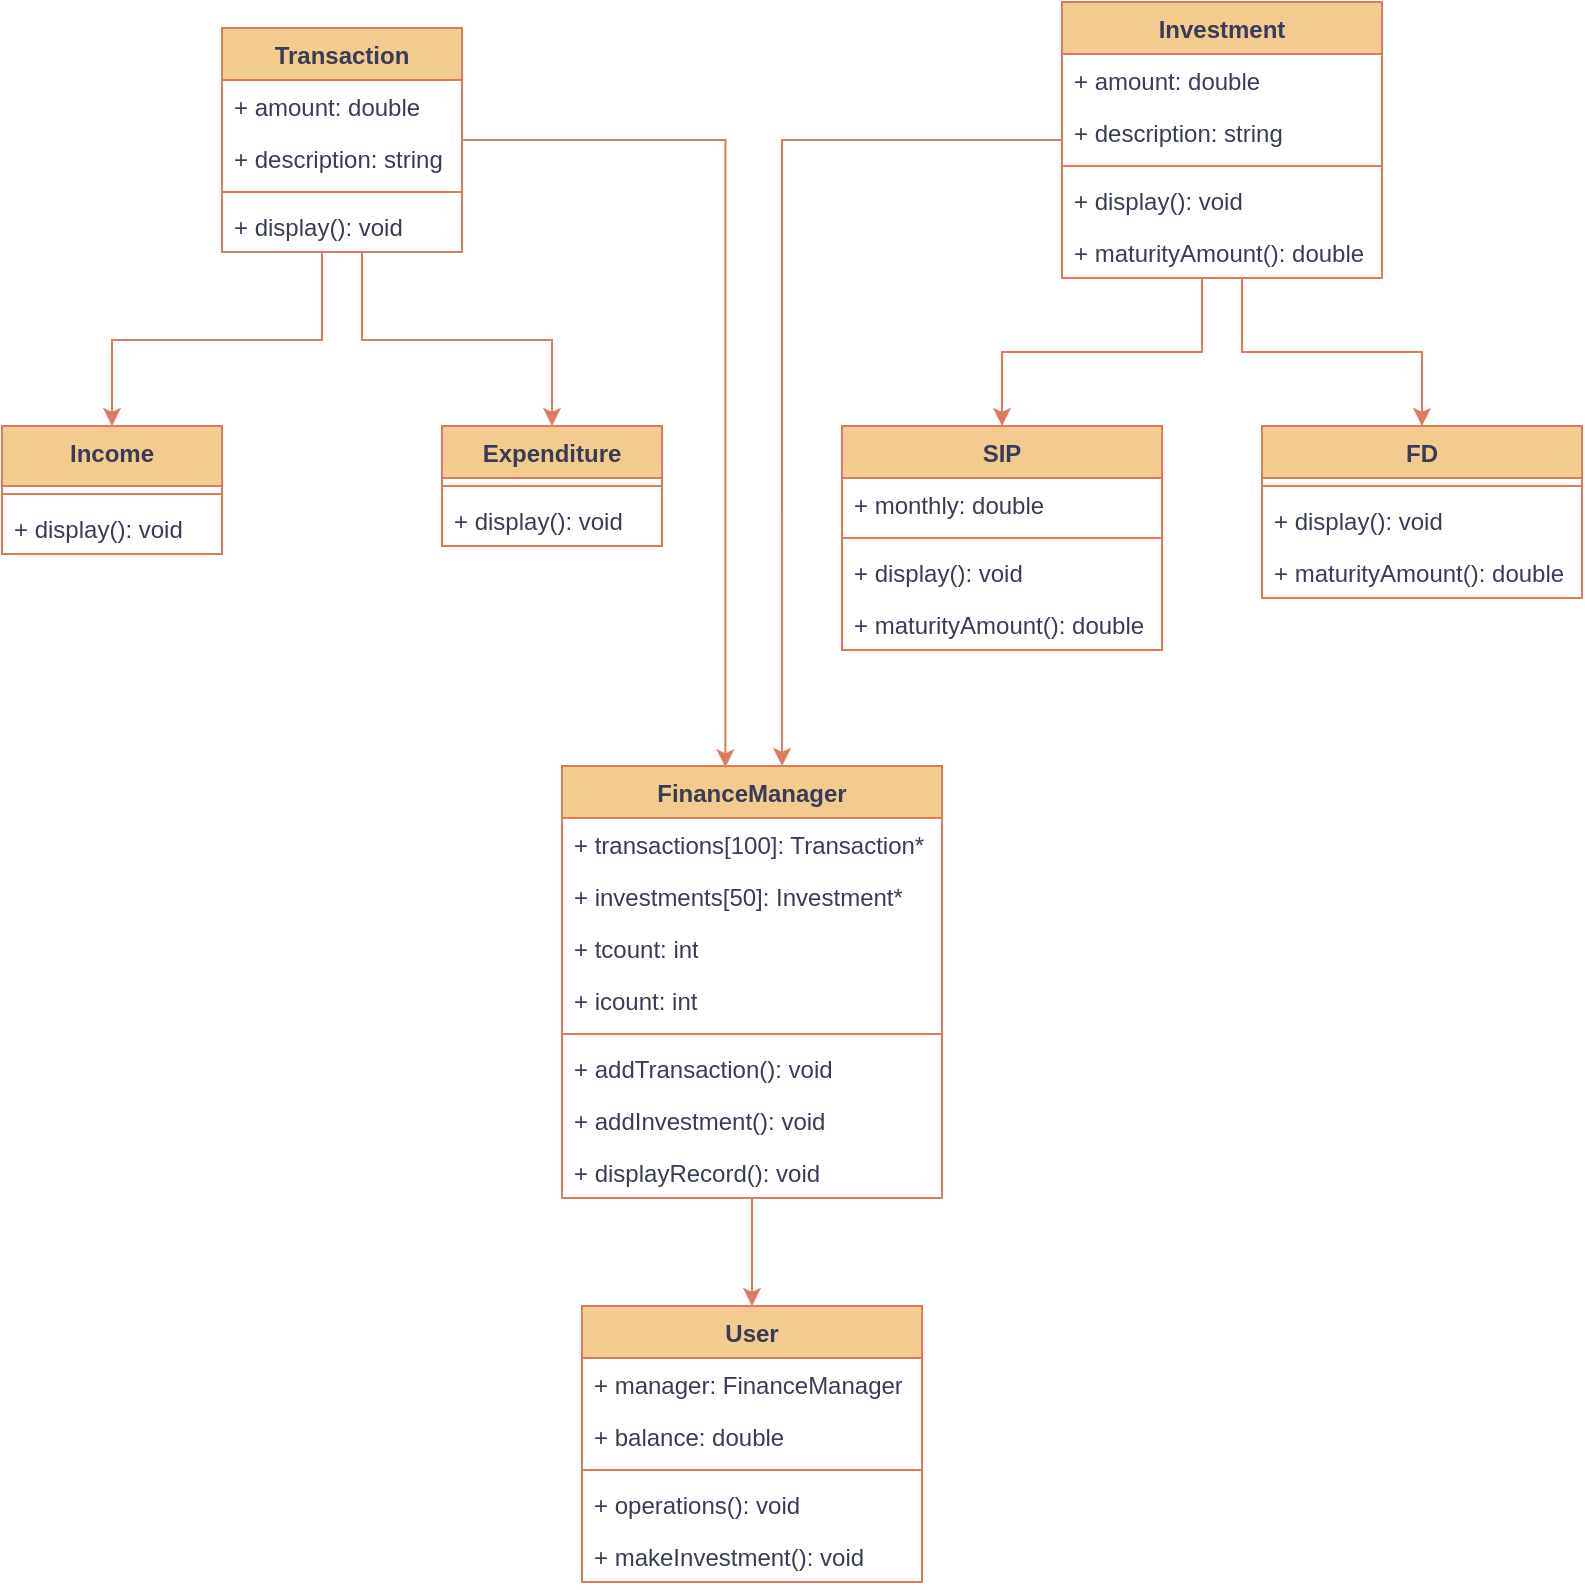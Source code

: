 <mxfile version="22.0.4" type="github">
  <diagram id="C5RBs43oDa-KdzZeNtuy" name="Page-1">
    <mxGraphModel dx="556" dy="1410" grid="1" gridSize="10" guides="1" tooltips="1" connect="1" arrows="1" fold="1" page="1" pageScale="1" pageWidth="827" pageHeight="1169" math="0" shadow="0">
      <root>
        <mxCell id="WIyWlLk6GJQsqaUBKTNV-0" />
        <mxCell id="WIyWlLk6GJQsqaUBKTNV-1" parent="WIyWlLk6GJQsqaUBKTNV-0" />
        <mxCell id="BJ9fGsOOvVmyCWyuW8PX-122" style="edgeStyle=orthogonalEdgeStyle;rounded=0;orthogonalLoop=1;jettySize=auto;html=1;strokeColor=#E07A5F;fontColor=#393C56;fillColor=#F2CC8F;" edge="1" parent="WIyWlLk6GJQsqaUBKTNV-1" source="BJ9fGsOOvVmyCWyuW8PX-73" target="BJ9fGsOOvVmyCWyuW8PX-78">
          <mxGeometry relative="1" as="geometry">
            <Array as="points">
              <mxPoint x="180" y="57" />
              <mxPoint x="75" y="57" />
            </Array>
          </mxGeometry>
        </mxCell>
        <mxCell id="BJ9fGsOOvVmyCWyuW8PX-123" style="edgeStyle=orthogonalEdgeStyle;rounded=0;orthogonalLoop=1;jettySize=auto;html=1;entryX=0.5;entryY=0;entryDx=0;entryDy=0;strokeColor=#E07A5F;fontColor=#393C56;fillColor=#F2CC8F;" edge="1" parent="WIyWlLk6GJQsqaUBKTNV-1" source="BJ9fGsOOvVmyCWyuW8PX-73" target="BJ9fGsOOvVmyCWyuW8PX-82">
          <mxGeometry relative="1" as="geometry">
            <Array as="points">
              <mxPoint x="200" y="57" />
              <mxPoint x="295" y="57" />
            </Array>
          </mxGeometry>
        </mxCell>
        <mxCell id="BJ9fGsOOvVmyCWyuW8PX-73" value="Transaction" style="swimlane;fontStyle=1;align=center;verticalAlign=top;childLayout=stackLayout;horizontal=1;startSize=26;horizontalStack=0;resizeParent=1;resizeParentMax=0;resizeLast=0;collapsible=1;marginBottom=0;whiteSpace=wrap;html=1;labelBackgroundColor=none;fillColor=#F2CC8F;strokeColor=#E07A5F;fontColor=#393C56;" vertex="1" parent="WIyWlLk6GJQsqaUBKTNV-1">
          <mxGeometry x="130" y="-99" width="120" height="112" as="geometry" />
        </mxCell>
        <mxCell id="BJ9fGsOOvVmyCWyuW8PX-74" value="+ amount: double" style="text;strokeColor=none;fillColor=none;align=left;verticalAlign=top;spacingLeft=4;spacingRight=4;overflow=hidden;rotatable=0;points=[[0,0.5],[1,0.5]];portConstraint=eastwest;whiteSpace=wrap;html=1;labelBackgroundColor=none;fontColor=#393C56;" vertex="1" parent="BJ9fGsOOvVmyCWyuW8PX-73">
          <mxGeometry y="26" width="120" height="26" as="geometry" />
        </mxCell>
        <mxCell id="BJ9fGsOOvVmyCWyuW8PX-86" value="+ description: string" style="text;strokeColor=none;fillColor=none;align=left;verticalAlign=top;spacingLeft=4;spacingRight=4;overflow=hidden;rotatable=0;points=[[0,0.5],[1,0.5]];portConstraint=eastwest;whiteSpace=wrap;html=1;labelBackgroundColor=none;fontColor=#393C56;" vertex="1" parent="BJ9fGsOOvVmyCWyuW8PX-73">
          <mxGeometry y="52" width="120" height="26" as="geometry" />
        </mxCell>
        <mxCell id="BJ9fGsOOvVmyCWyuW8PX-75" value="" style="line;strokeWidth=1;fillColor=none;align=left;verticalAlign=middle;spacingTop=-1;spacingLeft=3;spacingRight=3;rotatable=0;labelPosition=right;points=[];portConstraint=eastwest;strokeColor=#E07A5F;labelBackgroundColor=none;fontColor=#393C56;" vertex="1" parent="BJ9fGsOOvVmyCWyuW8PX-73">
          <mxGeometry y="78" width="120" height="8" as="geometry" />
        </mxCell>
        <mxCell id="BJ9fGsOOvVmyCWyuW8PX-76" value="+ display(): void" style="text;strokeColor=none;fillColor=none;align=left;verticalAlign=top;spacingLeft=4;spacingRight=4;overflow=hidden;rotatable=0;points=[[0,0.5],[1,0.5]];portConstraint=eastwest;whiteSpace=wrap;html=1;labelBackgroundColor=none;fontColor=#393C56;" vertex="1" parent="BJ9fGsOOvVmyCWyuW8PX-73">
          <mxGeometry y="86" width="120" height="26" as="geometry" />
        </mxCell>
        <mxCell id="BJ9fGsOOvVmyCWyuW8PX-78" value="Income&lt;br&gt;" style="swimlane;fontStyle=1;align=center;verticalAlign=top;childLayout=stackLayout;horizontal=1;startSize=30;horizontalStack=0;resizeParent=1;resizeParentMax=0;resizeLast=0;collapsible=1;marginBottom=0;whiteSpace=wrap;html=1;labelBackgroundColor=none;fillColor=#F2CC8F;strokeColor=#E07A5F;fontColor=#393C56;" vertex="1" parent="WIyWlLk6GJQsqaUBKTNV-1">
          <mxGeometry x="20" y="100" width="110" height="64" as="geometry" />
        </mxCell>
        <mxCell id="BJ9fGsOOvVmyCWyuW8PX-80" value="" style="line;strokeWidth=1;fillColor=none;align=left;verticalAlign=middle;spacingTop=-1;spacingLeft=3;spacingRight=3;rotatable=0;labelPosition=right;points=[];portConstraint=eastwest;strokeColor=#E07A5F;labelBackgroundColor=none;fontColor=#393C56;" vertex="1" parent="BJ9fGsOOvVmyCWyuW8PX-78">
          <mxGeometry y="30" width="110" height="8" as="geometry" />
        </mxCell>
        <mxCell id="BJ9fGsOOvVmyCWyuW8PX-81" value="+ display(): void" style="text;strokeColor=none;fillColor=none;align=left;verticalAlign=top;spacingLeft=4;spacingRight=4;overflow=hidden;rotatable=0;points=[[0,0.5],[1,0.5]];portConstraint=eastwest;whiteSpace=wrap;html=1;labelBackgroundColor=none;fontColor=#393C56;" vertex="1" parent="BJ9fGsOOvVmyCWyuW8PX-78">
          <mxGeometry y="38" width="110" height="26" as="geometry" />
        </mxCell>
        <mxCell id="BJ9fGsOOvVmyCWyuW8PX-82" value="Expenditure&lt;br&gt;" style="swimlane;fontStyle=1;align=center;verticalAlign=top;childLayout=stackLayout;horizontal=1;startSize=26;horizontalStack=0;resizeParent=1;resizeParentMax=0;resizeLast=0;collapsible=1;marginBottom=0;whiteSpace=wrap;html=1;labelBackgroundColor=none;fillColor=#F2CC8F;strokeColor=#E07A5F;fontColor=#393C56;" vertex="1" parent="WIyWlLk6GJQsqaUBKTNV-1">
          <mxGeometry x="240" y="100" width="110" height="60" as="geometry" />
        </mxCell>
        <mxCell id="BJ9fGsOOvVmyCWyuW8PX-83" value="" style="line;strokeWidth=1;fillColor=none;align=left;verticalAlign=middle;spacingTop=-1;spacingLeft=3;spacingRight=3;rotatable=0;labelPosition=right;points=[];portConstraint=eastwest;strokeColor=#E07A5F;labelBackgroundColor=none;fontColor=#393C56;" vertex="1" parent="BJ9fGsOOvVmyCWyuW8PX-82">
          <mxGeometry y="26" width="110" height="8" as="geometry" />
        </mxCell>
        <mxCell id="BJ9fGsOOvVmyCWyuW8PX-84" value="+ display(): void" style="text;strokeColor=none;fillColor=none;align=left;verticalAlign=top;spacingLeft=4;spacingRight=4;overflow=hidden;rotatable=0;points=[[0,0.5],[1,0.5]];portConstraint=eastwest;whiteSpace=wrap;html=1;labelBackgroundColor=none;fontColor=#393C56;" vertex="1" parent="BJ9fGsOOvVmyCWyuW8PX-82">
          <mxGeometry y="34" width="110" height="26" as="geometry" />
        </mxCell>
        <mxCell id="BJ9fGsOOvVmyCWyuW8PX-127" style="edgeStyle=orthogonalEdgeStyle;rounded=0;orthogonalLoop=1;jettySize=auto;html=1;entryX=0.5;entryY=0;entryDx=0;entryDy=0;strokeColor=#E07A5F;fontColor=#393C56;fillColor=#F2CC8F;" edge="1" parent="WIyWlLk6GJQsqaUBKTNV-1" source="BJ9fGsOOvVmyCWyuW8PX-87" target="BJ9fGsOOvVmyCWyuW8PX-93">
          <mxGeometry relative="1" as="geometry">
            <Array as="points">
              <mxPoint x="620" y="63" />
              <mxPoint x="520" y="63" />
            </Array>
          </mxGeometry>
        </mxCell>
        <mxCell id="BJ9fGsOOvVmyCWyuW8PX-128" style="edgeStyle=orthogonalEdgeStyle;rounded=0;orthogonalLoop=1;jettySize=auto;html=1;entryX=0.5;entryY=0;entryDx=0;entryDy=0;strokeColor=#E07A5F;fontColor=#393C56;fillColor=#F2CC8F;" edge="1" parent="WIyWlLk6GJQsqaUBKTNV-1" source="BJ9fGsOOvVmyCWyuW8PX-87" target="BJ9fGsOOvVmyCWyuW8PX-99">
          <mxGeometry relative="1" as="geometry">
            <Array as="points">
              <mxPoint x="640" y="63" />
              <mxPoint x="730" y="63" />
            </Array>
          </mxGeometry>
        </mxCell>
        <mxCell id="BJ9fGsOOvVmyCWyuW8PX-87" value="Investment" style="swimlane;fontStyle=1;align=center;verticalAlign=top;childLayout=stackLayout;horizontal=1;startSize=26;horizontalStack=0;resizeParent=1;resizeParentMax=0;resizeLast=0;collapsible=1;marginBottom=0;whiteSpace=wrap;html=1;labelBackgroundColor=none;fillColor=#F2CC8F;strokeColor=#E07A5F;fontColor=#393C56;" vertex="1" parent="WIyWlLk6GJQsqaUBKTNV-1">
          <mxGeometry x="550" y="-112" width="160" height="138" as="geometry" />
        </mxCell>
        <mxCell id="BJ9fGsOOvVmyCWyuW8PX-88" value="+ amount: double" style="text;strokeColor=none;fillColor=none;align=left;verticalAlign=top;spacingLeft=4;spacingRight=4;overflow=hidden;rotatable=0;points=[[0,0.5],[1,0.5]];portConstraint=eastwest;whiteSpace=wrap;html=1;labelBackgroundColor=none;fontColor=#393C56;" vertex="1" parent="BJ9fGsOOvVmyCWyuW8PX-87">
          <mxGeometry y="26" width="160" height="26" as="geometry" />
        </mxCell>
        <mxCell id="BJ9fGsOOvVmyCWyuW8PX-89" value="+ description: string" style="text;strokeColor=none;fillColor=none;align=left;verticalAlign=top;spacingLeft=4;spacingRight=4;overflow=hidden;rotatable=0;points=[[0,0.5],[1,0.5]];portConstraint=eastwest;whiteSpace=wrap;html=1;labelBackgroundColor=none;fontColor=#393C56;" vertex="1" parent="BJ9fGsOOvVmyCWyuW8PX-87">
          <mxGeometry y="52" width="160" height="26" as="geometry" />
        </mxCell>
        <mxCell id="BJ9fGsOOvVmyCWyuW8PX-90" value="" style="line;strokeWidth=1;fillColor=none;align=left;verticalAlign=middle;spacingTop=-1;spacingLeft=3;spacingRight=3;rotatable=0;labelPosition=right;points=[];portConstraint=eastwest;strokeColor=#E07A5F;labelBackgroundColor=none;fontColor=#393C56;" vertex="1" parent="BJ9fGsOOvVmyCWyuW8PX-87">
          <mxGeometry y="78" width="160" height="8" as="geometry" />
        </mxCell>
        <mxCell id="BJ9fGsOOvVmyCWyuW8PX-91" value="+ display(): void" style="text;strokeColor=none;fillColor=none;align=left;verticalAlign=top;spacingLeft=4;spacingRight=4;overflow=hidden;rotatable=0;points=[[0,0.5],[1,0.5]];portConstraint=eastwest;whiteSpace=wrap;html=1;labelBackgroundColor=none;fontColor=#393C56;" vertex="1" parent="BJ9fGsOOvVmyCWyuW8PX-87">
          <mxGeometry y="86" width="160" height="26" as="geometry" />
        </mxCell>
        <mxCell id="BJ9fGsOOvVmyCWyuW8PX-92" value="+ maturityAmount(): double" style="text;strokeColor=none;fillColor=none;align=left;verticalAlign=top;spacingLeft=4;spacingRight=4;overflow=hidden;rotatable=0;points=[[0,0.5],[1,0.5]];portConstraint=eastwest;whiteSpace=wrap;html=1;labelBackgroundColor=none;fontColor=#393C56;" vertex="1" parent="BJ9fGsOOvVmyCWyuW8PX-87">
          <mxGeometry y="112" width="160" height="26" as="geometry" />
        </mxCell>
        <mxCell id="BJ9fGsOOvVmyCWyuW8PX-93" value="SIP" style="swimlane;fontStyle=1;align=center;verticalAlign=top;childLayout=stackLayout;horizontal=1;startSize=26;horizontalStack=0;resizeParent=1;resizeParentMax=0;resizeLast=0;collapsible=1;marginBottom=0;whiteSpace=wrap;html=1;labelBackgroundColor=none;fillColor=#F2CC8F;strokeColor=#E07A5F;fontColor=#393C56;" vertex="1" parent="WIyWlLk6GJQsqaUBKTNV-1">
          <mxGeometry x="440" y="100" width="160" height="112" as="geometry" />
        </mxCell>
        <mxCell id="BJ9fGsOOvVmyCWyuW8PX-95" value="+ monthly: double" style="text;strokeColor=none;fillColor=none;align=left;verticalAlign=top;spacingLeft=4;spacingRight=4;overflow=hidden;rotatable=0;points=[[0,0.5],[1,0.5]];portConstraint=eastwest;whiteSpace=wrap;html=1;labelBackgroundColor=none;fontColor=#393C56;" vertex="1" parent="BJ9fGsOOvVmyCWyuW8PX-93">
          <mxGeometry y="26" width="160" height="26" as="geometry" />
        </mxCell>
        <mxCell id="BJ9fGsOOvVmyCWyuW8PX-96" value="" style="line;strokeWidth=1;fillColor=none;align=left;verticalAlign=middle;spacingTop=-1;spacingLeft=3;spacingRight=3;rotatable=0;labelPosition=right;points=[];portConstraint=eastwest;strokeColor=#E07A5F;labelBackgroundColor=none;fontColor=#393C56;" vertex="1" parent="BJ9fGsOOvVmyCWyuW8PX-93">
          <mxGeometry y="52" width="160" height="8" as="geometry" />
        </mxCell>
        <mxCell id="BJ9fGsOOvVmyCWyuW8PX-97" value="+ display(): void" style="text;strokeColor=none;fillColor=none;align=left;verticalAlign=top;spacingLeft=4;spacingRight=4;overflow=hidden;rotatable=0;points=[[0,0.5],[1,0.5]];portConstraint=eastwest;whiteSpace=wrap;html=1;labelBackgroundColor=none;fontColor=#393C56;" vertex="1" parent="BJ9fGsOOvVmyCWyuW8PX-93">
          <mxGeometry y="60" width="160" height="26" as="geometry" />
        </mxCell>
        <mxCell id="BJ9fGsOOvVmyCWyuW8PX-98" value="+ maturityAmount(): double" style="text;strokeColor=none;fillColor=none;align=left;verticalAlign=top;spacingLeft=4;spacingRight=4;overflow=hidden;rotatable=0;points=[[0,0.5],[1,0.5]];portConstraint=eastwest;whiteSpace=wrap;html=1;labelBackgroundColor=none;fontColor=#393C56;" vertex="1" parent="BJ9fGsOOvVmyCWyuW8PX-93">
          <mxGeometry y="86" width="160" height="26" as="geometry" />
        </mxCell>
        <mxCell id="BJ9fGsOOvVmyCWyuW8PX-99" value="FD" style="swimlane;fontStyle=1;align=center;verticalAlign=top;childLayout=stackLayout;horizontal=1;startSize=26;horizontalStack=0;resizeParent=1;resizeParentMax=0;resizeLast=0;collapsible=1;marginBottom=0;whiteSpace=wrap;html=1;labelBackgroundColor=none;fillColor=#F2CC8F;strokeColor=#E07A5F;fontColor=#393C56;" vertex="1" parent="WIyWlLk6GJQsqaUBKTNV-1">
          <mxGeometry x="650" y="100" width="160" height="86" as="geometry" />
        </mxCell>
        <mxCell id="BJ9fGsOOvVmyCWyuW8PX-101" value="" style="line;strokeWidth=1;fillColor=none;align=left;verticalAlign=middle;spacingTop=-1;spacingLeft=3;spacingRight=3;rotatable=0;labelPosition=right;points=[];portConstraint=eastwest;strokeColor=#E07A5F;labelBackgroundColor=none;fontColor=#393C56;" vertex="1" parent="BJ9fGsOOvVmyCWyuW8PX-99">
          <mxGeometry y="26" width="160" height="8" as="geometry" />
        </mxCell>
        <mxCell id="BJ9fGsOOvVmyCWyuW8PX-102" value="+ display(): void" style="text;strokeColor=none;fillColor=none;align=left;verticalAlign=top;spacingLeft=4;spacingRight=4;overflow=hidden;rotatable=0;points=[[0,0.5],[1,0.5]];portConstraint=eastwest;whiteSpace=wrap;html=1;labelBackgroundColor=none;fontColor=#393C56;" vertex="1" parent="BJ9fGsOOvVmyCWyuW8PX-99">
          <mxGeometry y="34" width="160" height="26" as="geometry" />
        </mxCell>
        <mxCell id="BJ9fGsOOvVmyCWyuW8PX-103" value="+ maturityAmount(): double" style="text;strokeColor=none;fillColor=none;align=left;verticalAlign=top;spacingLeft=4;spacingRight=4;overflow=hidden;rotatable=0;points=[[0,0.5],[1,0.5]];portConstraint=eastwest;whiteSpace=wrap;html=1;labelBackgroundColor=none;fontColor=#393C56;" vertex="1" parent="BJ9fGsOOvVmyCWyuW8PX-99">
          <mxGeometry y="60" width="160" height="26" as="geometry" />
        </mxCell>
        <mxCell id="BJ9fGsOOvVmyCWyuW8PX-129" style="edgeStyle=orthogonalEdgeStyle;rounded=0;orthogonalLoop=1;jettySize=auto;html=1;entryX=0.5;entryY=0;entryDx=0;entryDy=0;strokeColor=#E07A5F;fontColor=#393C56;fillColor=#F2CC8F;" edge="1" parent="WIyWlLk6GJQsqaUBKTNV-1" source="BJ9fGsOOvVmyCWyuW8PX-104" target="BJ9fGsOOvVmyCWyuW8PX-113">
          <mxGeometry relative="1" as="geometry" />
        </mxCell>
        <mxCell id="BJ9fGsOOvVmyCWyuW8PX-104" value="FinanceManager" style="swimlane;fontStyle=1;align=center;verticalAlign=top;childLayout=stackLayout;horizontal=1;startSize=26;horizontalStack=0;resizeParent=1;resizeParentMax=0;resizeLast=0;collapsible=1;marginBottom=0;whiteSpace=wrap;html=1;labelBackgroundColor=none;fillColor=#F2CC8F;strokeColor=#E07A5F;fontColor=#393C56;" vertex="1" parent="WIyWlLk6GJQsqaUBKTNV-1">
          <mxGeometry x="300" y="270" width="190" height="216" as="geometry" />
        </mxCell>
        <mxCell id="BJ9fGsOOvVmyCWyuW8PX-105" value="+ transactions[100]: Transaction*" style="text;strokeColor=none;fillColor=none;align=left;verticalAlign=top;spacingLeft=4;spacingRight=4;overflow=hidden;rotatable=0;points=[[0,0.5],[1,0.5]];portConstraint=eastwest;whiteSpace=wrap;html=1;labelBackgroundColor=none;fontColor=#393C56;" vertex="1" parent="BJ9fGsOOvVmyCWyuW8PX-104">
          <mxGeometry y="26" width="190" height="26" as="geometry" />
        </mxCell>
        <mxCell id="BJ9fGsOOvVmyCWyuW8PX-106" value="+ investments[50]: Investment*" style="text;strokeColor=none;fillColor=none;align=left;verticalAlign=top;spacingLeft=4;spacingRight=4;overflow=hidden;rotatable=0;points=[[0,0.5],[1,0.5]];portConstraint=eastwest;whiteSpace=wrap;html=1;labelBackgroundColor=none;fontColor=#393C56;" vertex="1" parent="BJ9fGsOOvVmyCWyuW8PX-104">
          <mxGeometry y="52" width="190" height="26" as="geometry" />
        </mxCell>
        <mxCell id="BJ9fGsOOvVmyCWyuW8PX-110" value="+ tcount: int" style="text;strokeColor=none;fillColor=none;align=left;verticalAlign=top;spacingLeft=4;spacingRight=4;overflow=hidden;rotatable=0;points=[[0,0.5],[1,0.5]];portConstraint=eastwest;whiteSpace=wrap;html=1;labelBackgroundColor=none;fontColor=#393C56;" vertex="1" parent="BJ9fGsOOvVmyCWyuW8PX-104">
          <mxGeometry y="78" width="190" height="26" as="geometry" />
        </mxCell>
        <mxCell id="BJ9fGsOOvVmyCWyuW8PX-111" value="+ icount: int" style="text;strokeColor=none;fillColor=none;align=left;verticalAlign=top;spacingLeft=4;spacingRight=4;overflow=hidden;rotatable=0;points=[[0,0.5],[1,0.5]];portConstraint=eastwest;whiteSpace=wrap;html=1;labelBackgroundColor=none;fontColor=#393C56;" vertex="1" parent="BJ9fGsOOvVmyCWyuW8PX-104">
          <mxGeometry y="104" width="190" height="26" as="geometry" />
        </mxCell>
        <mxCell id="BJ9fGsOOvVmyCWyuW8PX-107" value="" style="line;strokeWidth=1;fillColor=none;align=left;verticalAlign=middle;spacingTop=-1;spacingLeft=3;spacingRight=3;rotatable=0;labelPosition=right;points=[];portConstraint=eastwest;strokeColor=#E07A5F;labelBackgroundColor=none;fontColor=#393C56;" vertex="1" parent="BJ9fGsOOvVmyCWyuW8PX-104">
          <mxGeometry y="130" width="190" height="8" as="geometry" />
        </mxCell>
        <mxCell id="BJ9fGsOOvVmyCWyuW8PX-108" value="+ addTransaction(): void" style="text;strokeColor=none;fillColor=none;align=left;verticalAlign=top;spacingLeft=4;spacingRight=4;overflow=hidden;rotatable=0;points=[[0,0.5],[1,0.5]];portConstraint=eastwest;whiteSpace=wrap;html=1;labelBackgroundColor=none;fontColor=#393C56;" vertex="1" parent="BJ9fGsOOvVmyCWyuW8PX-104">
          <mxGeometry y="138" width="190" height="26" as="geometry" />
        </mxCell>
        <mxCell id="BJ9fGsOOvVmyCWyuW8PX-109" value="+ addInvestment(): void" style="text;strokeColor=none;fillColor=none;align=left;verticalAlign=top;spacingLeft=4;spacingRight=4;overflow=hidden;rotatable=0;points=[[0,0.5],[1,0.5]];portConstraint=eastwest;whiteSpace=wrap;html=1;labelBackgroundColor=none;fontColor=#393C56;" vertex="1" parent="BJ9fGsOOvVmyCWyuW8PX-104">
          <mxGeometry y="164" width="190" height="26" as="geometry" />
        </mxCell>
        <mxCell id="BJ9fGsOOvVmyCWyuW8PX-112" value="+ displayRecord(): void" style="text;strokeColor=none;fillColor=none;align=left;verticalAlign=top;spacingLeft=4;spacingRight=4;overflow=hidden;rotatable=0;points=[[0,0.5],[1,0.5]];portConstraint=eastwest;whiteSpace=wrap;html=1;labelBackgroundColor=none;fontColor=#393C56;" vertex="1" parent="BJ9fGsOOvVmyCWyuW8PX-104">
          <mxGeometry y="190" width="190" height="26" as="geometry" />
        </mxCell>
        <mxCell id="BJ9fGsOOvVmyCWyuW8PX-113" value="User&lt;br&gt;" style="swimlane;fontStyle=1;align=center;verticalAlign=top;childLayout=stackLayout;horizontal=1;startSize=26;horizontalStack=0;resizeParent=1;resizeParentMax=0;resizeLast=0;collapsible=1;marginBottom=0;whiteSpace=wrap;html=1;labelBackgroundColor=none;fillColor=#F2CC8F;strokeColor=#E07A5F;fontColor=#393C56;" vertex="1" parent="WIyWlLk6GJQsqaUBKTNV-1">
          <mxGeometry x="310" y="540" width="170" height="138" as="geometry" />
        </mxCell>
        <mxCell id="BJ9fGsOOvVmyCWyuW8PX-114" value="+ manager: FinanceManager" style="text;strokeColor=none;fillColor=none;align=left;verticalAlign=top;spacingLeft=4;spacingRight=4;overflow=hidden;rotatable=0;points=[[0,0.5],[1,0.5]];portConstraint=eastwest;whiteSpace=wrap;html=1;labelBackgroundColor=none;fontColor=#393C56;" vertex="1" parent="BJ9fGsOOvVmyCWyuW8PX-113">
          <mxGeometry y="26" width="170" height="26" as="geometry" />
        </mxCell>
        <mxCell id="BJ9fGsOOvVmyCWyuW8PX-115" value="+ balance: double" style="text;strokeColor=none;fillColor=none;align=left;verticalAlign=top;spacingLeft=4;spacingRight=4;overflow=hidden;rotatable=0;points=[[0,0.5],[1,0.5]];portConstraint=eastwest;whiteSpace=wrap;html=1;labelBackgroundColor=none;fontColor=#393C56;" vertex="1" parent="BJ9fGsOOvVmyCWyuW8PX-113">
          <mxGeometry y="52" width="170" height="26" as="geometry" />
        </mxCell>
        <mxCell id="BJ9fGsOOvVmyCWyuW8PX-118" value="" style="line;strokeWidth=1;fillColor=none;align=left;verticalAlign=middle;spacingTop=-1;spacingLeft=3;spacingRight=3;rotatable=0;labelPosition=right;points=[];portConstraint=eastwest;strokeColor=#E07A5F;labelBackgroundColor=none;fontColor=#393C56;" vertex="1" parent="BJ9fGsOOvVmyCWyuW8PX-113">
          <mxGeometry y="78" width="170" height="8" as="geometry" />
        </mxCell>
        <mxCell id="BJ9fGsOOvVmyCWyuW8PX-119" value="+ operations(): void" style="text;strokeColor=none;fillColor=none;align=left;verticalAlign=top;spacingLeft=4;spacingRight=4;overflow=hidden;rotatable=0;points=[[0,0.5],[1,0.5]];portConstraint=eastwest;whiteSpace=wrap;html=1;labelBackgroundColor=none;fontColor=#393C56;" vertex="1" parent="BJ9fGsOOvVmyCWyuW8PX-113">
          <mxGeometry y="86" width="170" height="26" as="geometry" />
        </mxCell>
        <mxCell id="BJ9fGsOOvVmyCWyuW8PX-120" value="+ makeInvestment(): void" style="text;strokeColor=none;fillColor=none;align=left;verticalAlign=top;spacingLeft=4;spacingRight=4;overflow=hidden;rotatable=0;points=[[0,0.5],[1,0.5]];portConstraint=eastwest;whiteSpace=wrap;html=1;labelBackgroundColor=none;fontColor=#393C56;" vertex="1" parent="BJ9fGsOOvVmyCWyuW8PX-113">
          <mxGeometry y="112" width="170" height="26" as="geometry" />
        </mxCell>
        <mxCell id="BJ9fGsOOvVmyCWyuW8PX-131" style="edgeStyle=orthogonalEdgeStyle;rounded=0;orthogonalLoop=1;jettySize=auto;html=1;entryX=0.43;entryY=0.003;entryDx=0;entryDy=0;entryPerimeter=0;strokeColor=#E07A5F;fontColor=#393C56;fillColor=#F2CC8F;" edge="1" parent="WIyWlLk6GJQsqaUBKTNV-1" source="BJ9fGsOOvVmyCWyuW8PX-73" target="BJ9fGsOOvVmyCWyuW8PX-104">
          <mxGeometry relative="1" as="geometry" />
        </mxCell>
        <mxCell id="BJ9fGsOOvVmyCWyuW8PX-132" style="edgeStyle=orthogonalEdgeStyle;rounded=0;orthogonalLoop=1;jettySize=auto;html=1;entryX=0.579;entryY=0;entryDx=0;entryDy=0;entryPerimeter=0;strokeColor=#E07A5F;fontColor=#393C56;fillColor=#F2CC8F;" edge="1" parent="WIyWlLk6GJQsqaUBKTNV-1" source="BJ9fGsOOvVmyCWyuW8PX-87" target="BJ9fGsOOvVmyCWyuW8PX-104">
          <mxGeometry relative="1" as="geometry" />
        </mxCell>
      </root>
    </mxGraphModel>
  </diagram>
</mxfile>
